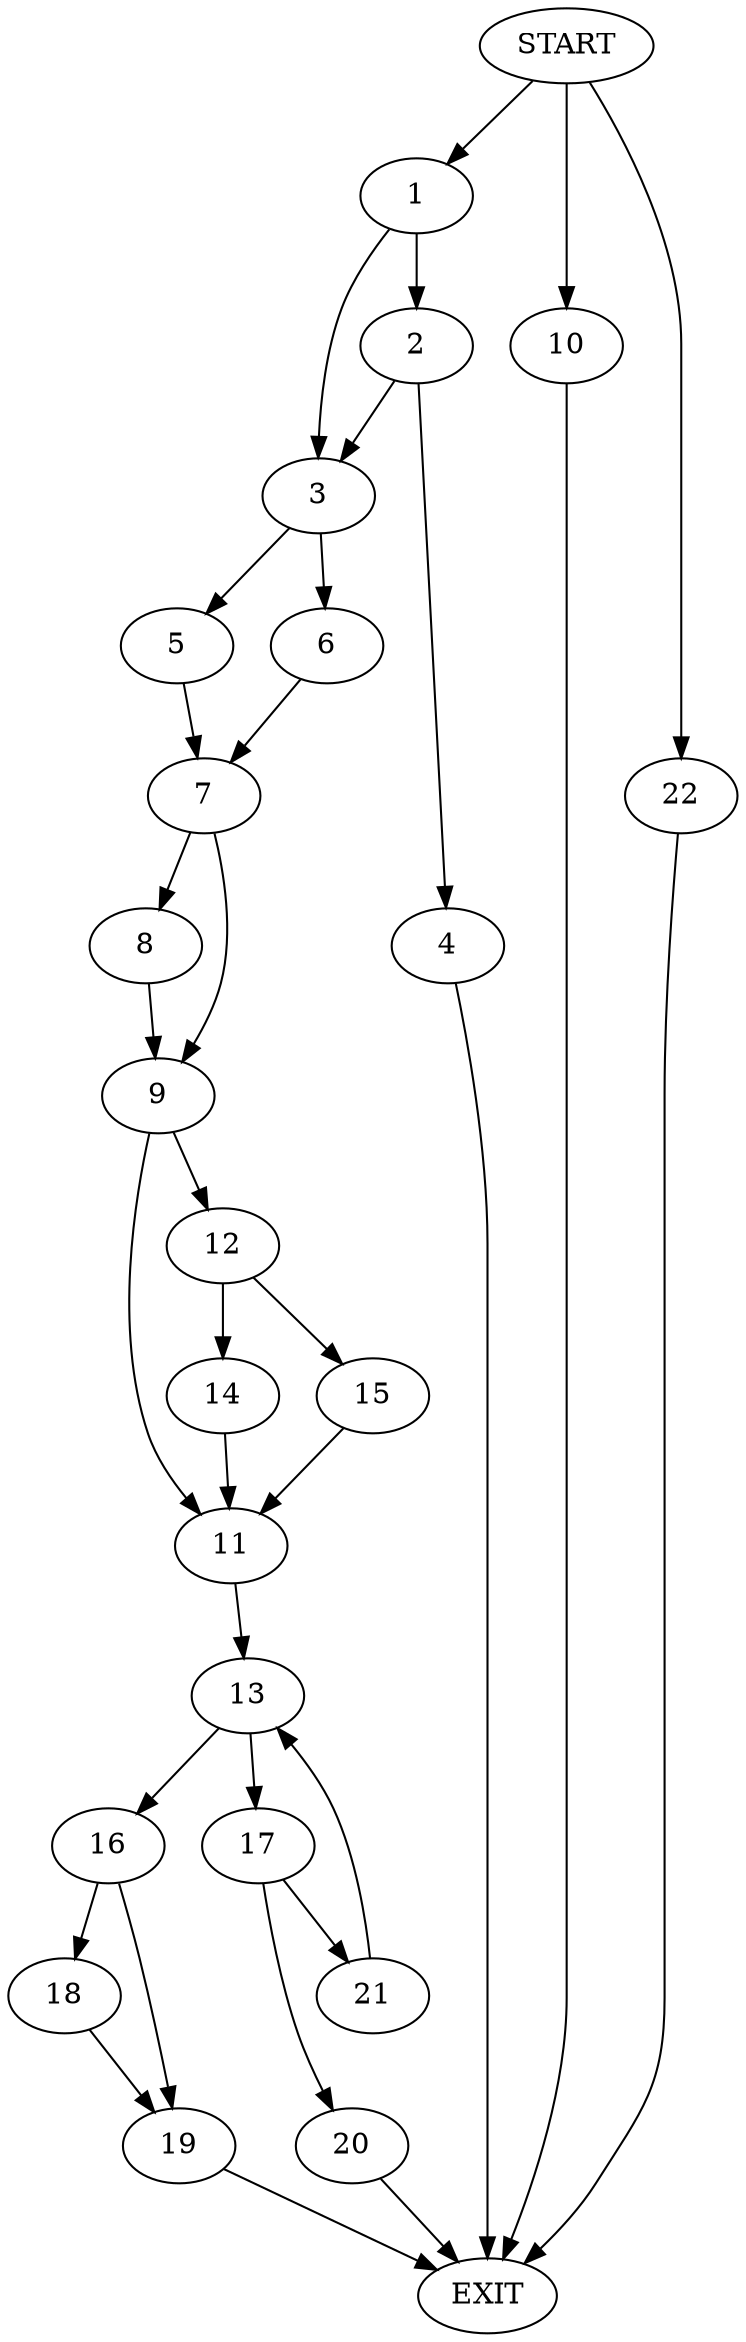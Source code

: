 digraph {
0 [label="START"]
23 [label="EXIT"]
0 -> 1
1 -> 2
1 -> 3
2 -> 4
2 -> 3
3 -> 5
3 -> 6
4 -> 23
6 -> 7
5 -> 7
7 -> 8
7 -> 9
0 -> 10
10 -> 23
9 -> 11
9 -> 12
8 -> 9
11 -> 13
12 -> 14
12 -> 15
15 -> 11
14 -> 11
13 -> 16
13 -> 17
16 -> 18
16 -> 19
17 -> 20
17 -> 21
21 -> 13
20 -> 23
18 -> 19
19 -> 23
0 -> 22
22 -> 23
}

